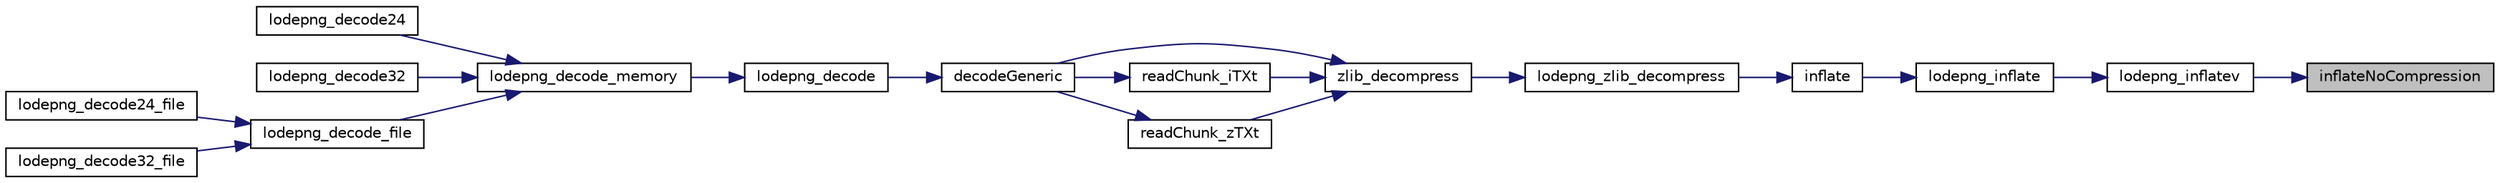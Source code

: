 digraph "inflateNoCompression"
{
 // LATEX_PDF_SIZE
  edge [fontname="Helvetica",fontsize="10",labelfontname="Helvetica",labelfontsize="10"];
  node [fontname="Helvetica",fontsize="10",shape=record];
  rankdir="RL";
  Node1 [label="inflateNoCompression",height=0.2,width=0.4,color="black", fillcolor="grey75", style="filled", fontcolor="black",tooltip=" "];
  Node1 -> Node2 [dir="back",color="midnightblue",fontsize="10",style="solid",fontname="Helvetica"];
  Node2 [label="lodepng_inflatev",height=0.2,width=0.4,color="black", fillcolor="white", style="filled",URL="$lodepng_8cpp.html#ab9bde96d8779ba938e3122c30f169c11",tooltip=" "];
  Node2 -> Node3 [dir="back",color="midnightblue",fontsize="10",style="solid",fontname="Helvetica"];
  Node3 [label="lodepng_inflate",height=0.2,width=0.4,color="black", fillcolor="white", style="filled",URL="$lodepng_8h.html#a9c2f61923ad2ce3d47354923ba6df62d",tooltip=" "];
  Node3 -> Node4 [dir="back",color="midnightblue",fontsize="10",style="solid",fontname="Helvetica"];
  Node4 [label="inflate",height=0.2,width=0.4,color="black", fillcolor="white", style="filled",URL="$lodepng_8cpp.html#a4fa266277c615d29050fa1f8fbbd04d3",tooltip=" "];
  Node4 -> Node5 [dir="back",color="midnightblue",fontsize="10",style="solid",fontname="Helvetica"];
  Node5 [label="lodepng_zlib_decompress",height=0.2,width=0.4,color="black", fillcolor="white", style="filled",URL="$lodepng_8h.html#ae66b9c1eeb9c44572bd381a94485e157",tooltip=" "];
  Node5 -> Node6 [dir="back",color="midnightblue",fontsize="10",style="solid",fontname="Helvetica"];
  Node6 [label="zlib_decompress",height=0.2,width=0.4,color="black", fillcolor="white", style="filled",URL="$lodepng_8cpp.html#ae06154c06600720b6c5727ba57519c36",tooltip=" "];
  Node6 -> Node7 [dir="back",color="midnightblue",fontsize="10",style="solid",fontname="Helvetica"];
  Node7 [label="decodeGeneric",height=0.2,width=0.4,color="black", fillcolor="white", style="filled",URL="$lodepng_8cpp.html#a8a00ea9640614259d37a92c655219554",tooltip=" "];
  Node7 -> Node8 [dir="back",color="midnightblue",fontsize="10",style="solid",fontname="Helvetica"];
  Node8 [label="lodepng_decode",height=0.2,width=0.4,color="black", fillcolor="white", style="filled",URL="$lodepng_8h.html#a70adabd588a9a27dcc9eb4322f6c3b3f",tooltip=" "];
  Node8 -> Node9 [dir="back",color="midnightblue",fontsize="10",style="solid",fontname="Helvetica"];
  Node9 [label="lodepng_decode_memory",height=0.2,width=0.4,color="black", fillcolor="white", style="filled",URL="$lodepng_8h.html#a623138ad43ce7eae0346e4324ba1f14e",tooltip=" "];
  Node9 -> Node10 [dir="back",color="midnightblue",fontsize="10",style="solid",fontname="Helvetica"];
  Node10 [label="lodepng_decode24",height=0.2,width=0.4,color="black", fillcolor="white", style="filled",URL="$lodepng_8h.html#ad7df6a47afc81f1854cf5a23471cf96b",tooltip=" "];
  Node9 -> Node11 [dir="back",color="midnightblue",fontsize="10",style="solid",fontname="Helvetica"];
  Node11 [label="lodepng_decode32",height=0.2,width=0.4,color="black", fillcolor="white", style="filled",URL="$lodepng_8h.html#a67c3a7ee81836f6e5c9ba6487a1b38f5",tooltip=" "];
  Node9 -> Node12 [dir="back",color="midnightblue",fontsize="10",style="solid",fontname="Helvetica"];
  Node12 [label="lodepng_decode_file",height=0.2,width=0.4,color="black", fillcolor="white", style="filled",URL="$lodepng_8h.html#a6eec335315ecb6182292ebd37ef02b4a",tooltip=" "];
  Node12 -> Node13 [dir="back",color="midnightblue",fontsize="10",style="solid",fontname="Helvetica"];
  Node13 [label="lodepng_decode24_file",height=0.2,width=0.4,color="black", fillcolor="white", style="filled",URL="$lodepng_8h.html#aadc99e713f6408d391dfa140d8e95b96",tooltip=" "];
  Node12 -> Node14 [dir="back",color="midnightblue",fontsize="10",style="solid",fontname="Helvetica"];
  Node14 [label="lodepng_decode32_file",height=0.2,width=0.4,color="black", fillcolor="white", style="filled",URL="$lodepng_8h.html#a3eca27e18f0e71cf1c21e1c1f5ff4aab",tooltip=" "];
  Node6 -> Node15 [dir="back",color="midnightblue",fontsize="10",style="solid",fontname="Helvetica"];
  Node15 [label="readChunk_iTXt",height=0.2,width=0.4,color="black", fillcolor="white", style="filled",URL="$lodepng_8cpp.html#a913d901f3aa548d4f00e9715112447e5",tooltip=" "];
  Node15 -> Node7 [dir="back",color="midnightblue",fontsize="10",style="solid",fontname="Helvetica"];
  Node6 -> Node16 [dir="back",color="midnightblue",fontsize="10",style="solid",fontname="Helvetica"];
  Node16 [label="readChunk_zTXt",height=0.2,width=0.4,color="black", fillcolor="white", style="filled",URL="$lodepng_8cpp.html#a487ae2548dc4d0282d7fdd13c66c7bc8",tooltip=" "];
  Node16 -> Node7 [dir="back",color="midnightblue",fontsize="10",style="solid",fontname="Helvetica"];
}
